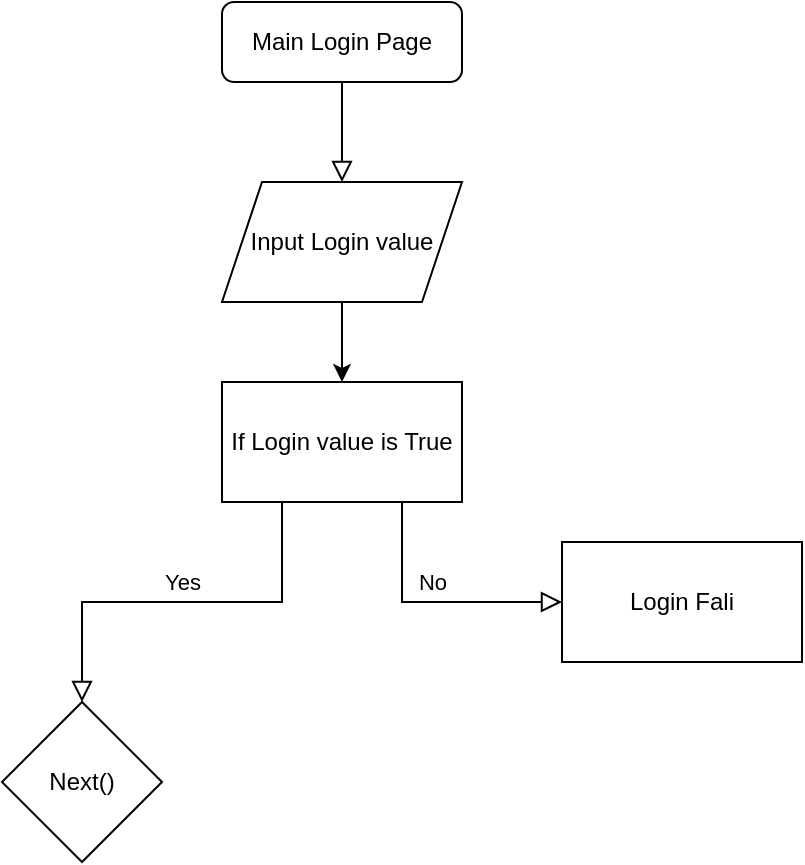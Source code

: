<mxfile version="15.4.1" type="github" pages="6">
  <diagram id="C5RBs43oDa-KdzZeNtuy" name="Page-1">
    <mxGraphModel dx="410" dy="749" grid="1" gridSize="10" guides="1" tooltips="1" connect="1" arrows="1" fold="1" page="1" pageScale="1" pageWidth="827" pageHeight="1169" math="0" shadow="0">
      <root>
        <mxCell id="WIyWlLk6GJQsqaUBKTNV-0" />
        <mxCell id="WIyWlLk6GJQsqaUBKTNV-1" parent="WIyWlLk6GJQsqaUBKTNV-0" />
        <mxCell id="WIyWlLk6GJQsqaUBKTNV-2" value="" style="rounded=0;html=1;jettySize=auto;orthogonalLoop=1;fontSize=11;endArrow=block;endFill=0;endSize=8;strokeWidth=1;shadow=0;labelBackgroundColor=none;edgeStyle=orthogonalEdgeStyle;entryX=0.5;entryY=0;entryDx=0;entryDy=0;" parent="WIyWlLk6GJQsqaUBKTNV-1" source="WIyWlLk6GJQsqaUBKTNV-3" target="iiuZMrqm5bic0TZSI16R-0" edge="1">
          <mxGeometry relative="1" as="geometry" />
        </mxCell>
        <mxCell id="WIyWlLk6GJQsqaUBKTNV-3" value="Main Login Page" style="rounded=1;whiteSpace=wrap;html=1;fontSize=12;glass=0;strokeWidth=1;shadow=0;" parent="WIyWlLk6GJQsqaUBKTNV-1" vertex="1">
          <mxGeometry x="390" y="10" width="120" height="40" as="geometry" />
        </mxCell>
        <mxCell id="WIyWlLk6GJQsqaUBKTNV-5" value="No" style="edgeStyle=orthogonalEdgeStyle;rounded=0;html=1;jettySize=auto;orthogonalLoop=1;fontSize=11;endArrow=block;endFill=0;endSize=8;strokeWidth=1;shadow=0;labelBackgroundColor=none;exitX=0.75;exitY=1;exitDx=0;exitDy=0;" parent="WIyWlLk6GJQsqaUBKTNV-1" source="iiuZMrqm5bic0TZSI16R-4" target="iiuZMrqm5bic0TZSI16R-7" edge="1">
          <mxGeometry y="10" relative="1" as="geometry">
            <mxPoint as="offset" />
            <mxPoint x="480" y="290" as="sourcePoint" />
            <mxPoint x="620" y="310" as="targetPoint" />
            <Array as="points">
              <mxPoint x="480" y="310" />
            </Array>
          </mxGeometry>
        </mxCell>
        <mxCell id="WIyWlLk6GJQsqaUBKTNV-9" value="Yes" style="edgeStyle=orthogonalEdgeStyle;rounded=0;html=1;jettySize=auto;orthogonalLoop=1;fontSize=11;endArrow=block;endFill=0;endSize=8;strokeWidth=1;shadow=0;labelBackgroundColor=none;exitX=0.25;exitY=1;exitDx=0;exitDy=0;" parent="WIyWlLk6GJQsqaUBKTNV-1" source="iiuZMrqm5bic0TZSI16R-4" edge="1">
          <mxGeometry y="-10" relative="1" as="geometry">
            <mxPoint as="offset" />
            <mxPoint x="450" y="310" as="sourcePoint" />
            <mxPoint x="320" y="360" as="targetPoint" />
            <Array as="points">
              <mxPoint x="420" y="310" />
            </Array>
          </mxGeometry>
        </mxCell>
        <mxCell id="iiuZMrqm5bic0TZSI16R-6" value="" style="edgeStyle=orthogonalEdgeStyle;rounded=0;orthogonalLoop=1;jettySize=auto;html=1;" edge="1" parent="WIyWlLk6GJQsqaUBKTNV-1" source="iiuZMrqm5bic0TZSI16R-0" target="iiuZMrqm5bic0TZSI16R-4">
          <mxGeometry relative="1" as="geometry" />
        </mxCell>
        <mxCell id="iiuZMrqm5bic0TZSI16R-0" value="Input Login value" style="shape=parallelogram;perimeter=parallelogramPerimeter;whiteSpace=wrap;html=1;fixedSize=1;" vertex="1" parent="WIyWlLk6GJQsqaUBKTNV-1">
          <mxGeometry x="390" y="100" width="120" height="60" as="geometry" />
        </mxCell>
        <mxCell id="iiuZMrqm5bic0TZSI16R-4" value="If Login value is True" style="rounded=0;whiteSpace=wrap;html=1;" vertex="1" parent="WIyWlLk6GJQsqaUBKTNV-1">
          <mxGeometry x="390" y="200" width="120" height="60" as="geometry" />
        </mxCell>
        <mxCell id="iiuZMrqm5bic0TZSI16R-7" value="Login Fali" style="rounded=0;whiteSpace=wrap;html=1;" vertex="1" parent="WIyWlLk6GJQsqaUBKTNV-1">
          <mxGeometry x="560" y="280" width="120" height="60" as="geometry" />
        </mxCell>
        <mxCell id="iiuZMrqm5bic0TZSI16R-8" value="Next()" style="rhombus;whiteSpace=wrap;html=1;" vertex="1" parent="WIyWlLk6GJQsqaUBKTNV-1">
          <mxGeometry x="280" y="360" width="80" height="80" as="geometry" />
        </mxCell>
      </root>
    </mxGraphModel>
  </diagram>
  <diagram id="1_Rg0p94kLKzg8fjbBq0" name="Page-2">
    <mxGraphModel dx="410" dy="749" grid="1" gridSize="10" guides="1" tooltips="1" connect="1" arrows="1" fold="1" page="1" pageScale="1" pageWidth="827" pageHeight="1169" math="0" shadow="0">
      <root>
        <mxCell id="ik5cSOxXgnn4qOsbJCbP-0" />
        <mxCell id="ik5cSOxXgnn4qOsbJCbP-1" parent="ik5cSOxXgnn4qOsbJCbP-0" />
        <mxCell id="qmCeC_T6x2uUOywkQYaT-0" value="" style="rounded=0;html=1;jettySize=auto;orthogonalLoop=1;fontSize=11;endArrow=block;endFill=0;endSize=8;strokeWidth=1;shadow=0;labelBackgroundColor=none;edgeStyle=orthogonalEdgeStyle;entryX=0.5;entryY=0;entryDx=0;entryDy=0;" edge="1" parent="ik5cSOxXgnn4qOsbJCbP-1" source="qmCeC_T6x2uUOywkQYaT-1" target="qmCeC_T6x2uUOywkQYaT-5">
          <mxGeometry relative="1" as="geometry" />
        </mxCell>
        <mxCell id="qmCeC_T6x2uUOywkQYaT-1" value="Next()" style="rounded=1;whiteSpace=wrap;html=1;fontSize=12;glass=0;strokeWidth=1;shadow=0;" vertex="1" parent="ik5cSOxXgnn4qOsbJCbP-1">
          <mxGeometry x="360" y="200" width="120" height="40" as="geometry" />
        </mxCell>
        <mxCell id="qmCeC_T6x2uUOywkQYaT-4" value="" style="edgeStyle=orthogonalEdgeStyle;rounded=0;orthogonalLoop=1;jettySize=auto;html=1;entryX=0.5;entryY=0;entryDx=0;entryDy=0;" edge="1" parent="ik5cSOxXgnn4qOsbJCbP-1" source="qmCeC_T6x2uUOywkQYaT-5" target="qmCeC_T6x2uUOywkQYaT-8">
          <mxGeometry relative="1" as="geometry">
            <mxPoint x="420" y="390" as="targetPoint" />
            <Array as="points">
              <mxPoint x="420" y="370" />
              <mxPoint x="245" y="370" />
            </Array>
          </mxGeometry>
        </mxCell>
        <mxCell id="qmCeC_T6x2uUOywkQYaT-5" value="Switch(_currentIndexPage)" style="shape=parallelogram;perimeter=parallelogramPerimeter;whiteSpace=wrap;html=1;fixedSize=1;" vertex="1" parent="ik5cSOxXgnn4qOsbJCbP-1">
          <mxGeometry x="310" y="290" width="220" height="60" as="geometry" />
        </mxCell>
        <mxCell id="qmCeC_T6x2uUOywkQYaT-8" value="Home()" style="rhombus;whiteSpace=wrap;html=1;" vertex="1" parent="ik5cSOxXgnn4qOsbJCbP-1">
          <mxGeometry x="190" y="390" width="110" height="80" as="geometry" />
        </mxCell>
        <mxCell id="qmCeC_T6x2uUOywkQYaT-13" value="" style="edgeStyle=orthogonalEdgeStyle;rounded=0;orthogonalLoop=1;jettySize=auto;html=1;" edge="1" parent="ik5cSOxXgnn4qOsbJCbP-1" source="qmCeC_T6x2uUOywkQYaT-9" target="qmCeC_T6x2uUOywkQYaT-5">
          <mxGeometry relative="1" as="geometry" />
        </mxCell>
        <mxCell id="qmCeC_T6x2uUOywkQYaT-9" value="Body()" style="rhombus;whiteSpace=wrap;html=1;" vertex="1" parent="ik5cSOxXgnn4qOsbJCbP-1">
          <mxGeometry x="440" y="390" width="110" height="80" as="geometry" />
        </mxCell>
        <mxCell id="qmCeC_T6x2uUOywkQYaT-14" style="edgeStyle=orthogonalEdgeStyle;rounded=0;orthogonalLoop=1;jettySize=auto;html=1;exitX=0.5;exitY=0;exitDx=0;exitDy=0;entryX=0.5;entryY=1;entryDx=0;entryDy=0;" edge="1" parent="ik5cSOxXgnn4qOsbJCbP-1" source="qmCeC_T6x2uUOywkQYaT-10" target="qmCeC_T6x2uUOywkQYaT-5">
          <mxGeometry relative="1" as="geometry">
            <mxPoint x="520" y="340" as="targetPoint" />
          </mxGeometry>
        </mxCell>
        <mxCell id="qmCeC_T6x2uUOywkQYaT-10" value="Board()" style="rhombus;whiteSpace=wrap;html=1;" vertex="1" parent="ik5cSOxXgnn4qOsbJCbP-1">
          <mxGeometry x="560" y="390" width="110" height="80" as="geometry" />
        </mxCell>
        <mxCell id="qmCeC_T6x2uUOywkQYaT-12" value="" style="edgeStyle=orthogonalEdgeStyle;rounded=0;orthogonalLoop=1;jettySize=auto;html=1;" edge="1" parent="ik5cSOxXgnn4qOsbJCbP-1" source="qmCeC_T6x2uUOywkQYaT-11" target="qmCeC_T6x2uUOywkQYaT-5">
          <mxGeometry relative="1" as="geometry" />
        </mxCell>
        <mxCell id="qmCeC_T6x2uUOywkQYaT-11" value="CalendarTwo()" style="rhombus;whiteSpace=wrap;html=1;" vertex="1" parent="ik5cSOxXgnn4qOsbJCbP-1">
          <mxGeometry x="320" y="390" width="110" height="80" as="geometry" />
        </mxCell>
      </root>
    </mxGraphModel>
  </diagram>
  <diagram id="PZpNNj59TyzhlDZa2DNu" name="Page-3">
    <mxGraphModel dx="482" dy="881" grid="1" gridSize="10" guides="1" tooltips="1" connect="1" arrows="1" fold="1" page="1" pageScale="1" pageWidth="827" pageHeight="1169" math="0" shadow="0">
      <root>
        <mxCell id="N4houZ8-85xpbRFse-nw-0" />
        <mxCell id="N4houZ8-85xpbRFse-nw-1" parent="N4houZ8-85xpbRFse-nw-0" />
        <mxCell id="_eWCUkDnVs2ME6b3_Df_-0" value="" style="rounded=0;html=1;jettySize=auto;orthogonalLoop=1;fontSize=11;endArrow=block;endFill=0;endSize=8;strokeWidth=1;shadow=0;labelBackgroundColor=none;edgeStyle=orthogonalEdgeStyle;entryX=0.5;entryY=0;entryDx=0;entryDy=0;" edge="1" parent="N4houZ8-85xpbRFse-nw-1" source="_eWCUkDnVs2ME6b3_Df_-1">
          <mxGeometry relative="1" as="geometry">
            <mxPoint x="450" y="100" as="targetPoint" />
            <Array as="points" />
          </mxGeometry>
        </mxCell>
        <mxCell id="_eWCUkDnVs2ME6b3_Df_-1" value="Home()" style="rounded=1;whiteSpace=wrap;html=1;fontSize=12;glass=0;strokeWidth=1;shadow=0;" vertex="1" parent="N4houZ8-85xpbRFse-nw-1">
          <mxGeometry x="390" y="10" width="120" height="40" as="geometry" />
        </mxCell>
        <mxCell id="_eWCUkDnVs2ME6b3_Df_-7" value="Drawer()" style="rhombus;whiteSpace=wrap;html=1;" vertex="1" parent="N4houZ8-85xpbRFse-nw-1">
          <mxGeometry x="220" y="100" width="140" height="80" as="geometry" />
        </mxCell>
        <mxCell id="_eWCUkDnVs2ME6b3_Df_-11" value="" style="rounded=0;html=1;jettySize=auto;orthogonalLoop=1;fontSize=11;endArrow=block;endFill=0;endSize=8;strokeWidth=1;shadow=0;labelBackgroundColor=none;edgeStyle=orthogonalEdgeStyle;entryX=0.5;entryY=0;entryDx=0;entryDy=0;exitX=0;exitY=0.5;exitDx=0;exitDy=0;" edge="1" parent="N4houZ8-85xpbRFse-nw-1" source="_eWCUkDnVs2ME6b3_Df_-1">
          <mxGeometry relative="1" as="geometry">
            <mxPoint x="460" y="60" as="sourcePoint" />
            <mxPoint x="290.0" y="100" as="targetPoint" />
            <Array as="points">
              <mxPoint x="290" y="30" />
            </Array>
          </mxGeometry>
        </mxCell>
        <mxCell id="_eWCUkDnVs2ME6b3_Df_-13" value="" style="rounded=0;html=1;jettySize=auto;orthogonalLoop=1;fontSize=11;endArrow=block;endFill=0;endSize=8;strokeWidth=1;shadow=0;labelBackgroundColor=none;edgeStyle=orthogonalEdgeStyle;entryX=0.5;entryY=0;entryDx=0;entryDy=0;exitX=1;exitY=0.5;exitDx=0;exitDy=0;" edge="1" parent="N4houZ8-85xpbRFse-nw-1" source="_eWCUkDnVs2ME6b3_Df_-1" target="_eWCUkDnVs2ME6b3_Df_-17">
          <mxGeometry relative="1" as="geometry">
            <mxPoint x="720.0" y="30" as="sourcePoint" />
            <mxPoint x="610" y="100" as="targetPoint" />
            <Array as="points">
              <mxPoint x="615" y="30" />
            </Array>
          </mxGeometry>
        </mxCell>
        <mxCell id="_eWCUkDnVs2ME6b3_Df_-19" value="" style="edgeStyle=orthogonalEdgeStyle;rounded=0;orthogonalLoop=1;jettySize=auto;html=1;" edge="1" parent="N4houZ8-85xpbRFse-nw-1" source="_eWCUkDnVs2ME6b3_Df_-16" target="_eWCUkDnVs2ME6b3_Df_-18">
          <mxGeometry relative="1" as="geometry" />
        </mxCell>
        <mxCell id="_eWCUkDnVs2ME6b3_Df_-16" value="Recipe()" style="rhombus;whiteSpace=wrap;html=1;" vertex="1" parent="N4houZ8-85xpbRFse-nw-1">
          <mxGeometry x="380" y="100" width="140" height="80" as="geometry" />
        </mxCell>
        <mxCell id="_eWCUkDnVs2ME6b3_Df_-17" value="DropDownMenu()" style="rhombus;whiteSpace=wrap;html=1;" vertex="1" parent="N4houZ8-85xpbRFse-nw-1">
          <mxGeometry x="540" y="100" width="150" height="80" as="geometry" />
        </mxCell>
        <mxCell id="_eWCUkDnVs2ME6b3_Df_-18" value="Recipe Page" style="whiteSpace=wrap;html=1;" vertex="1" parent="N4houZ8-85xpbRFse-nw-1">
          <mxGeometry x="390" y="270" width="120" height="60" as="geometry" />
        </mxCell>
        <mxCell id="_eWCUkDnVs2ME6b3_Df_-21" value="" style="edgeStyle=orthogonalEdgeStyle;rounded=0;orthogonalLoop=1;jettySize=auto;html=1;exitX=0.5;exitY=1;exitDx=0;exitDy=0;" edge="1" parent="N4houZ8-85xpbRFse-nw-1" target="_eWCUkDnVs2ME6b3_Df_-22" source="_eWCUkDnVs2ME6b3_Df_-7">
          <mxGeometry relative="1" as="geometry">
            <mxPoint x="290" y="190" as="sourcePoint" />
          </mxGeometry>
        </mxCell>
        <mxCell id="_eWCUkDnVs2ME6b3_Df_-22" value="Settings Page" style="whiteSpace=wrap;html=1;" vertex="1" parent="N4houZ8-85xpbRFse-nw-1">
          <mxGeometry x="230" y="270" width="120" height="60" as="geometry" />
        </mxCell>
        <mxCell id="_eWCUkDnVs2ME6b3_Df_-23" value="" style="edgeStyle=orthogonalEdgeStyle;rounded=0;orthogonalLoop=1;jettySize=auto;html=1;" edge="1" parent="N4houZ8-85xpbRFse-nw-1" target="_eWCUkDnVs2ME6b3_Df_-24">
          <mxGeometry relative="1" as="geometry">
            <mxPoint x="615" y="180" as="sourcePoint" />
          </mxGeometry>
        </mxCell>
        <mxCell id="_eWCUkDnVs2ME6b3_Df_-24" value="Category Page" style="whiteSpace=wrap;html=1;" vertex="1" parent="N4houZ8-85xpbRFse-nw-1">
          <mxGeometry x="555" y="270" width="120" height="60" as="geometry" />
        </mxCell>
      </root>
    </mxGraphModel>
  </diagram>
  <diagram id="1ChWdlfcG0p8fflOrqF3" name="Page-4">
    <mxGraphModel dx="410" dy="749" grid="1" gridSize="10" guides="1" tooltips="1" connect="1" arrows="1" fold="1" page="1" pageScale="1" pageWidth="827" pageHeight="1169" math="0" shadow="0">
      <root>
        <mxCell id="mk450zLrFNV2TbCXA8QJ-0" />
        <mxCell id="mk450zLrFNV2TbCXA8QJ-1" parent="mk450zLrFNV2TbCXA8QJ-0" />
        <mxCell id="SeyjMfXTxHZp3yzSz2PF-1" value="CalendarTwo()" style="rounded=1;whiteSpace=wrap;html=1;fontSize=12;glass=0;strokeWidth=1;shadow=0;" vertex="1" parent="mk450zLrFNV2TbCXA8QJ-1">
          <mxGeometry x="390" y="10" width="120" height="40" as="geometry" />
        </mxCell>
        <mxCell id="SeyjMfXTxHZp3yzSz2PF-4" value="" style="edgeStyle=orthogonalEdgeStyle;rounded=0;orthogonalLoop=1;jettySize=auto;html=1;exitX=0.5;exitY=1;exitDx=0;exitDy=0;" edge="1" parent="mk450zLrFNV2TbCXA8QJ-1" source="SeyjMfXTxHZp3yzSz2PF-1" target="SeyjMfXTxHZp3yzSz2PF-6">
          <mxGeometry relative="1" as="geometry">
            <mxPoint x="450" y="180" as="sourcePoint" />
          </mxGeometry>
        </mxCell>
        <mxCell id="SeyjMfXTxHZp3yzSz2PF-6" value="Calendar Page" style="whiteSpace=wrap;html=1;" vertex="1" parent="mk450zLrFNV2TbCXA8QJ-1">
          <mxGeometry x="390" y="140" width="120" height="60" as="geometry" />
        </mxCell>
        <mxCell id="SeyjMfXTxHZp3yzSz2PF-11" value="" style="edgeStyle=orthogonalEdgeStyle;rounded=0;orthogonalLoop=1;jettySize=auto;html=1;exitX=0;exitY=0.5;exitDx=0;exitDy=0;entryX=0.5;entryY=0;entryDx=0;entryDy=0;entryPerimeter=0;" edge="1" parent="mk450zLrFNV2TbCXA8QJ-1" source="SeyjMfXTxHZp3yzSz2PF-1">
          <mxGeometry relative="1" as="geometry">
            <mxPoint x="380" y="140" as="sourcePoint" />
            <mxPoint x="280" y="140" as="targetPoint" />
            <Array as="points">
              <mxPoint x="280" y="30" />
            </Array>
          </mxGeometry>
        </mxCell>
        <mxCell id="SeyjMfXTxHZp3yzSz2PF-16" value="" style="edgeStyle=orthogonalEdgeStyle;rounded=0;orthogonalLoop=1;jettySize=auto;html=1;entryX=0.5;entryY=0;entryDx=0;entryDy=0;" edge="1" parent="mk450zLrFNV2TbCXA8QJ-1" target="qjlsycpeFlXNfnJqbSks-0">
          <mxGeometry relative="1" as="geometry">
            <mxPoint x="280" y="200" as="sourcePoint" />
            <mxPoint x="280" y="270" as="targetPoint" />
          </mxGeometry>
        </mxCell>
        <mxCell id="SeyjMfXTxHZp3yzSz2PF-21" value="" style="edgeStyle=orthogonalEdgeStyle;rounded=0;orthogonalLoop=1;jettySize=auto;html=1;" edge="1" parent="mk450zLrFNV2TbCXA8QJ-1" target="SeyjMfXTxHZp3yzSz2PF-20">
          <mxGeometry relative="1" as="geometry">
            <mxPoint x="620" y="200" as="sourcePoint" />
          </mxGeometry>
        </mxCell>
        <mxCell id="SeyjMfXTxHZp3yzSz2PF-19" value="" style="edgeStyle=orthogonalEdgeStyle;rounded=0;orthogonalLoop=1;jettySize=auto;html=1;exitX=1;exitY=0.5;exitDx=0;exitDy=0;entryX=0.5;entryY=0;entryDx=0;entryDy=0;" edge="1" parent="mk450zLrFNV2TbCXA8QJ-1" source="SeyjMfXTxHZp3yzSz2PF-1" target="SeyjMfXTxHZp3yzSz2PF-22">
          <mxGeometry relative="1" as="geometry">
            <mxPoint x="640" y="40" as="sourcePoint" />
            <mxPoint x="634" y="140" as="targetPoint" />
            <Array as="points">
              <mxPoint x="625" y="30" />
            </Array>
          </mxGeometry>
        </mxCell>
        <mxCell id="SeyjMfXTxHZp3yzSz2PF-20" value="AddEventPage()" style="rhombus;whiteSpace=wrap;html=1;" vertex="1" parent="mk450zLrFNV2TbCXA8QJ-1">
          <mxGeometry x="565" y="270" width="110" height="80" as="geometry" />
        </mxCell>
        <mxCell id="SeyjMfXTxHZp3yzSz2PF-22" value="&lt;span&gt;Add Memo&lt;/span&gt;" style="shape=parallelogram;perimeter=parallelogramPerimeter;whiteSpace=wrap;html=1;fixedSize=1;" vertex="1" parent="mk450zLrFNV2TbCXA8QJ-1">
          <mxGeometry x="565" y="140" width="120" height="60" as="geometry" />
        </mxCell>
        <mxCell id="SeyjMfXTxHZp3yzSz2PF-23" value="&lt;span&gt;BackSpace&lt;/span&gt;" style="shape=parallelogram;perimeter=parallelogramPerimeter;whiteSpace=wrap;html=1;fixedSize=1;" vertex="1" parent="mk450zLrFNV2TbCXA8QJ-1">
          <mxGeometry x="220" y="140" width="120" height="60" as="geometry" />
        </mxCell>
        <mxCell id="qjlsycpeFlXNfnJqbSks-0" value="&lt;span&gt;LoginPage&lt;/span&gt;" style="rounded=0;whiteSpace=wrap;html=1;" vertex="1" parent="mk450zLrFNV2TbCXA8QJ-1">
          <mxGeometry x="220" y="280" width="120" height="60" as="geometry" />
        </mxCell>
      </root>
    </mxGraphModel>
  </diagram>
  <diagram id="iICOLWN-34_yVu8Cv0Lr" name="Page-5">
    <mxGraphModel dx="1237" dy="749" grid="1" gridSize="10" guides="1" tooltips="1" connect="1" arrows="1" fold="1" page="1" pageScale="1" pageWidth="827" pageHeight="1169" math="0" shadow="0">
      <root>
        <mxCell id="xBh7MiWeOq3aU365Sjh8-0" />
        <mxCell id="xBh7MiWeOq3aU365Sjh8-1" parent="xBh7MiWeOq3aU365Sjh8-0" />
        <mxCell id="TzoQzzRUTgERNXM3_yXV-6" value="" style="edgeStyle=orthogonalEdgeStyle;rounded=0;orthogonalLoop=1;jettySize=auto;html=1;entryX=0.5;entryY=0;entryDx=0;entryDy=0;" edge="1" parent="xBh7MiWeOq3aU365Sjh8-1" source="Rj2t2eoGi116gOrh6ZsF-0" target="TzoQzzRUTgERNXM3_yXV-7">
          <mxGeometry relative="1" as="geometry">
            <mxPoint x="200" y="180" as="targetPoint" />
          </mxGeometry>
        </mxCell>
        <mxCell id="Rj2t2eoGi116gOrh6ZsF-0" value="Board()" style="rounded=1;whiteSpace=wrap;html=1;" vertex="1" parent="xBh7MiWeOq3aU365Sjh8-1">
          <mxGeometry x="140" y="40" width="120" height="60" as="geometry" />
        </mxCell>
        <mxCell id="TzoQzzRUTgERNXM3_yXV-7" value="&amp;nbsp;Community Page" style="rounded=0;whiteSpace=wrap;html=1;" vertex="1" parent="xBh7MiWeOq3aU365Sjh8-1">
          <mxGeometry x="140" y="190" width="120" height="60" as="geometry" />
        </mxCell>
        <mxCell id="TzoQzzRUTgERNXM3_yXV-8" value="" style="edgeStyle=orthogonalEdgeStyle;rounded=0;orthogonalLoop=1;jettySize=auto;html=1;exitX=1;exitY=0.5;exitDx=0;exitDy=0;entryX=0.5;entryY=0;entryDx=0;entryDy=0;" edge="1" parent="xBh7MiWeOq3aU365Sjh8-1" source="Rj2t2eoGi116gOrh6ZsF-0" target="TzoQzzRUTgERNXM3_yXV-17">
          <mxGeometry relative="1" as="geometry">
            <mxPoint x="210" y="110" as="sourcePoint" />
            <mxPoint x="354" y="190" as="targetPoint" />
          </mxGeometry>
        </mxCell>
        <mxCell id="TzoQzzRUTgERNXM3_yXV-12" value="" style="edgeStyle=orthogonalEdgeStyle;rounded=0;orthogonalLoop=1;jettySize=auto;html=1;exitX=0.5;exitY=1;exitDx=0;exitDy=0;" edge="1" parent="xBh7MiWeOq3aU365Sjh8-1" source="TzoQzzRUTgERNXM3_yXV-17" target="TzoQzzRUTgERNXM3_yXV-11">
          <mxGeometry relative="1" as="geometry">
            <mxPoint x="354" y="250" as="sourcePoint" />
          </mxGeometry>
        </mxCell>
        <mxCell id="TzoQzzRUTgERNXM3_yXV-11" value="writing Post Page" style="whiteSpace=wrap;html=1;" vertex="1" parent="xBh7MiWeOq3aU365Sjh8-1">
          <mxGeometry x="294" y="330" width="120" height="60" as="geometry" />
        </mxCell>
        <mxCell id="TzoQzzRUTgERNXM3_yXV-13" value="createPost()" style="rhombus;whiteSpace=wrap;html=1;" vertex="1" parent="xBh7MiWeOq3aU365Sjh8-1">
          <mxGeometry x="301" y="440" width="106" height="80" as="geometry" />
        </mxCell>
        <mxCell id="TzoQzzRUTgERNXM3_yXV-14" value="" style="edgeStyle=orthogonalEdgeStyle;rounded=0;orthogonalLoop=1;jettySize=auto;html=1;exitX=0.5;exitY=1;exitDx=0;exitDy=0;" edge="1" parent="xBh7MiWeOq3aU365Sjh8-1" source="TzoQzzRUTgERNXM3_yXV-11" target="TzoQzzRUTgERNXM3_yXV-11">
          <mxGeometry relative="1" as="geometry">
            <mxPoint x="364" y="260" as="sourcePoint" />
            <mxPoint x="364" y="340" as="targetPoint" />
          </mxGeometry>
        </mxCell>
        <mxCell id="TzoQzzRUTgERNXM3_yXV-16" value="" style="edgeStyle=orthogonalEdgeStyle;rounded=0;orthogonalLoop=1;jettySize=auto;html=1;exitX=0.5;exitY=1;exitDx=0;exitDy=0;entryX=0.5;entryY=0;entryDx=0;entryDy=0;" edge="1" parent="xBh7MiWeOq3aU365Sjh8-1" source="TzoQzzRUTgERNXM3_yXV-11" target="TzoQzzRUTgERNXM3_yXV-13">
          <mxGeometry relative="1" as="geometry">
            <mxPoint x="374" y="270" as="sourcePoint" />
            <mxPoint x="374" y="350" as="targetPoint" />
          </mxGeometry>
        </mxCell>
        <mxCell id="TzoQzzRUTgERNXM3_yXV-17" value="createPost()" style="rhombus;whiteSpace=wrap;html=1;" vertex="1" parent="xBh7MiWeOq3aU365Sjh8-1">
          <mxGeometry x="301" y="180" width="106" height="80" as="geometry" />
        </mxCell>
        <mxCell id="TzoQzzRUTgERNXM3_yXV-18" value="" style="edgeStyle=orthogonalEdgeStyle;rounded=0;orthogonalLoop=1;jettySize=auto;html=1;entryX=0.5;entryY=0;entryDx=0;entryDy=0;exitX=0;exitY=0.5;exitDx=0;exitDy=0;" edge="1" parent="xBh7MiWeOq3aU365Sjh8-1" target="TzoQzzRUTgERNXM3_yXV-19" source="Rj2t2eoGi116gOrh6ZsF-0">
          <mxGeometry relative="1" as="geometry">
            <mxPoint x="50" y="100" as="sourcePoint" />
            <mxPoint x="50" y="180" as="targetPoint" />
          </mxGeometry>
        </mxCell>
        <mxCell id="TzoQzzRUTgERNXM3_yXV-19" value="BackSpace" style="rounded=0;whiteSpace=wrap;html=1;" vertex="1" parent="xBh7MiWeOq3aU365Sjh8-1">
          <mxGeometry x="-10" y="190" width="120" height="60" as="geometry" />
        </mxCell>
        <mxCell id="TzoQzzRUTgERNXM3_yXV-20" value="" style="edgeStyle=orthogonalEdgeStyle;rounded=0;orthogonalLoop=1;jettySize=auto;html=1;exitX=0.5;exitY=1;exitDx=0;exitDy=0;entryX=0.5;entryY=0;entryDx=0;entryDy=0;" edge="1" parent="xBh7MiWeOq3aU365Sjh8-1" source="TzoQzzRUTgERNXM3_yXV-19" target="TzoQzzRUTgERNXM3_yXV-21">
          <mxGeometry relative="1" as="geometry">
            <mxPoint x="49.5" y="260" as="sourcePoint" />
            <mxPoint x="50" y="340" as="targetPoint" />
          </mxGeometry>
        </mxCell>
        <mxCell id="TzoQzzRUTgERNXM3_yXV-21" value="LoginPage" style="rounded=0;whiteSpace=wrap;html=1;" vertex="1" parent="xBh7MiWeOq3aU365Sjh8-1">
          <mxGeometry x="-10" y="340" width="120" height="60" as="geometry" />
        </mxCell>
      </root>
    </mxGraphModel>
  </diagram>
  <diagram id="VuSMuq7t_81CfOvtohSU" name="Page-6">
    <mxGraphModel dx="1237" dy="749" grid="1" gridSize="10" guides="1" tooltips="1" connect="1" arrows="1" fold="1" page="1" pageScale="1" pageWidth="827" pageHeight="1169" math="0" shadow="0">
      <root>
        <mxCell id="I-l6lPqi_V3V4UQrFhKZ-0" />
        <mxCell id="I-l6lPqi_V3V4UQrFhKZ-1" parent="I-l6lPqi_V3V4UQrFhKZ-0" />
        <mxCell id="Sy5_hC4Q0OgB84gOwmTH-0" value="" style="edgeStyle=orthogonalEdgeStyle;rounded=0;orthogonalLoop=1;jettySize=auto;html=1;entryX=0.5;entryY=0;entryDx=0;entryDy=0;" edge="1" parent="I-l6lPqi_V3V4UQrFhKZ-1" source="Sy5_hC4Q0OgB84gOwmTH-1" target="Sy5_hC4Q0OgB84gOwmTH-2">
          <mxGeometry relative="1" as="geometry">
            <mxPoint x="200" y="180" as="targetPoint" />
          </mxGeometry>
        </mxCell>
        <mxCell id="Sy5_hC4Q0OgB84gOwmTH-1" value="MyProfile()" style="rounded=1;whiteSpace=wrap;html=1;" vertex="1" parent="I-l6lPqi_V3V4UQrFhKZ-1">
          <mxGeometry x="140" y="40" width="120" height="60" as="geometry" />
        </mxCell>
        <mxCell id="Sy5_hC4Q0OgB84gOwmTH-2" value="ProfilePage" style="rounded=0;whiteSpace=wrap;html=1;" vertex="1" parent="I-l6lPqi_V3V4UQrFhKZ-1">
          <mxGeometry x="140" y="190" width="120" height="60" as="geometry" />
        </mxCell>
        <mxCell id="Sy5_hC4Q0OgB84gOwmTH-7" value="" style="edgeStyle=orthogonalEdgeStyle;rounded=0;orthogonalLoop=1;jettySize=auto;html=1;exitX=0.5;exitY=1;exitDx=0;exitDy=0;" edge="1" parent="I-l6lPqi_V3V4UQrFhKZ-1">
          <mxGeometry relative="1" as="geometry">
            <mxPoint x="354" y="390" as="sourcePoint" />
            <mxPoint x="354" y="390" as="targetPoint" />
          </mxGeometry>
        </mxCell>
        <mxCell id="Sy5_hC4Q0OgB84gOwmTH-8" value="" style="edgeStyle=orthogonalEdgeStyle;rounded=0;orthogonalLoop=1;jettySize=auto;html=1;exitX=0.5;exitY=1;exitDx=0;exitDy=0;entryX=0.5;entryY=0;entryDx=0;entryDy=0;" edge="1" parent="I-l6lPqi_V3V4UQrFhKZ-1" target="Sy5_hC4Q0OgB84gOwmTH-6">
          <mxGeometry relative="1" as="geometry">
            <mxPoint x="354" y="390" as="sourcePoint" />
            <mxPoint x="374" y="350" as="targetPoint" />
          </mxGeometry>
        </mxCell>
        <mxCell id="Sy5_hC4Q0OgB84gOwmTH-10" value="" style="edgeStyle=orthogonalEdgeStyle;rounded=0;orthogonalLoop=1;jettySize=auto;html=1;entryX=0.5;entryY=0;entryDx=0;entryDy=0;exitX=0;exitY=0.5;exitDx=0;exitDy=0;" edge="1" parent="I-l6lPqi_V3V4UQrFhKZ-1" source="Sy5_hC4Q0OgB84gOwmTH-1" target="Sy5_hC4Q0OgB84gOwmTH-11">
          <mxGeometry relative="1" as="geometry">
            <mxPoint x="50" y="100" as="sourcePoint" />
            <mxPoint x="50" y="180" as="targetPoint" />
          </mxGeometry>
        </mxCell>
        <mxCell id="Sy5_hC4Q0OgB84gOwmTH-11" value="BackSpace" style="rounded=0;whiteSpace=wrap;html=1;" vertex="1" parent="I-l6lPqi_V3V4UQrFhKZ-1">
          <mxGeometry x="-10" y="190" width="120" height="60" as="geometry" />
        </mxCell>
        <mxCell id="Sy5_hC4Q0OgB84gOwmTH-12" value="" style="edgeStyle=orthogonalEdgeStyle;rounded=0;orthogonalLoop=1;jettySize=auto;html=1;exitX=0.5;exitY=1;exitDx=0;exitDy=0;entryX=0.5;entryY=0;entryDx=0;entryDy=0;" edge="1" parent="I-l6lPqi_V3V4UQrFhKZ-1" source="Sy5_hC4Q0OgB84gOwmTH-11" target="Sy5_hC4Q0OgB84gOwmTH-13">
          <mxGeometry relative="1" as="geometry">
            <mxPoint x="49.5" y="260" as="sourcePoint" />
            <mxPoint x="50" y="340" as="targetPoint" />
          </mxGeometry>
        </mxCell>
        <mxCell id="Sy5_hC4Q0OgB84gOwmTH-13" value="LoginPage" style="rounded=0;whiteSpace=wrap;html=1;" vertex="1" parent="I-l6lPqi_V3V4UQrFhKZ-1">
          <mxGeometry x="-10" y="340" width="120" height="60" as="geometry" />
        </mxCell>
      </root>
    </mxGraphModel>
  </diagram>
</mxfile>
